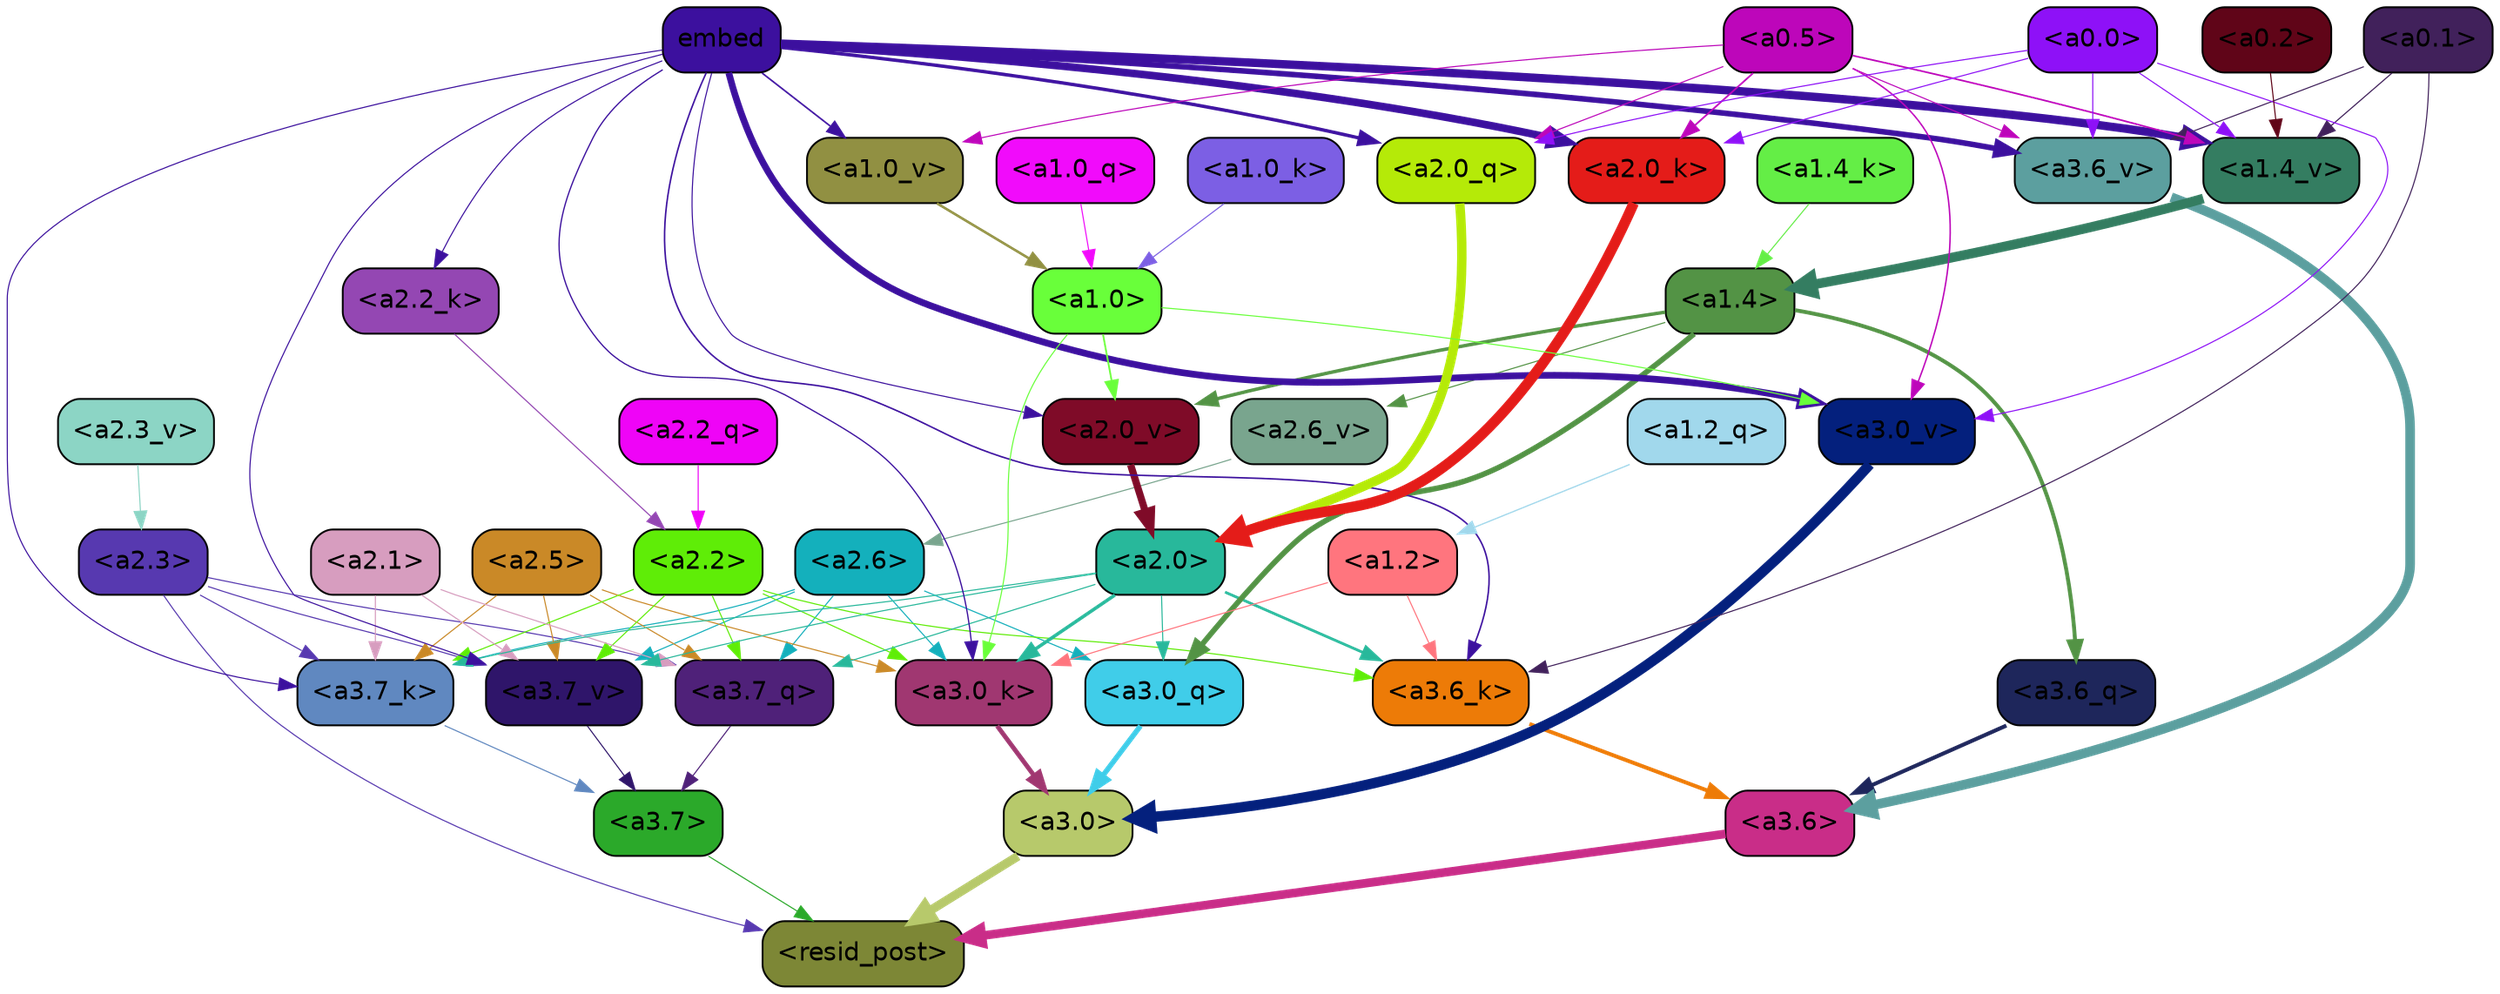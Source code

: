 strict digraph "" {
	graph [bgcolor=transparent,
		layout=dot,
		overlap=false,
		splines=true
	];
	"<a3.7>"	[color=black,
		fillcolor="#2ba92a",
		fontname=Helvetica,
		shape=box,
		style="filled, rounded"];
	"<resid_post>"	[color=black,
		fillcolor="#7d8736",
		fontname=Helvetica,
		shape=box,
		style="filled, rounded"];
	"<a3.7>" -> "<resid_post>"	[color="#2ba92a",
		penwidth=0.6];
	"<a3.6>"	[color=black,
		fillcolor="#c92d88",
		fontname=Helvetica,
		shape=box,
		style="filled, rounded"];
	"<a3.6>" -> "<resid_post>"	[color="#c92d88",
		penwidth=4.752790808677673];
	"<a3.0>"	[color=black,
		fillcolor="#b7c96b",
		fontname=Helvetica,
		shape=box,
		style="filled, rounded"];
	"<a3.0>" -> "<resid_post>"	[color="#b7c96b",
		penwidth=4.897669434547424];
	"<a2.3>"	[color=black,
		fillcolor="#5739b0",
		fontname=Helvetica,
		shape=box,
		style="filled, rounded"];
	"<a2.3>" -> "<resid_post>"	[color="#5739b0",
		penwidth=0.6];
	"<a3.7_q>"	[color=black,
		fillcolor="#4f2179",
		fontname=Helvetica,
		shape=box,
		style="filled, rounded"];
	"<a2.3>" -> "<a3.7_q>"	[color="#5739b0",
		penwidth=0.6];
	"<a3.7_k>"	[color=black,
		fillcolor="#6088c0",
		fontname=Helvetica,
		shape=box,
		style="filled, rounded"];
	"<a2.3>" -> "<a3.7_k>"	[color="#5739b0",
		penwidth=0.6];
	"<a3.7_v>"	[color=black,
		fillcolor="#2f156a",
		fontname=Helvetica,
		shape=box,
		style="filled, rounded"];
	"<a2.3>" -> "<a3.7_v>"	[color="#5739b0",
		penwidth=0.6];
	"<a3.7_q>" -> "<a3.7>"	[color="#4f2179",
		penwidth=0.6];
	"<a3.6_q>"	[color=black,
		fillcolor="#1e265b",
		fontname=Helvetica,
		shape=box,
		style="filled, rounded"];
	"<a3.6_q>" -> "<a3.6>"	[color="#1e265b",
		penwidth=2.160832464694977];
	"<a3.0_q>"	[color=black,
		fillcolor="#40cde9",
		fontname=Helvetica,
		shape=box,
		style="filled, rounded"];
	"<a3.0_q>" -> "<a3.0>"	[color="#40cde9",
		penwidth=2.870753765106201];
	"<a3.7_k>" -> "<a3.7>"	[color="#6088c0",
		penwidth=0.6];
	"<a3.6_k>"	[color=black,
		fillcolor="#ed7b07",
		fontname=Helvetica,
		shape=box,
		style="filled, rounded"];
	"<a3.6_k>" -> "<a3.6>"	[color="#ed7b07",
		penwidth=2.13908451795578];
	"<a3.0_k>"	[color=black,
		fillcolor="#a03771",
		fontname=Helvetica,
		shape=box,
		style="filled, rounded"];
	"<a3.0_k>" -> "<a3.0>"	[color="#a03771",
		penwidth=2.520303964614868];
	"<a3.7_v>" -> "<a3.7>"	[color="#2f156a",
		penwidth=0.6];
	"<a3.6_v>"	[color=black,
		fillcolor="#5c9f9f",
		fontname=Helvetica,
		shape=box,
		style="filled, rounded"];
	"<a3.6_v>" -> "<a3.6>"	[color="#5c9f9f",
		penwidth=5.297133803367615];
	"<a3.0_v>"	[color=black,
		fillcolor="#04207d",
		fontname=Helvetica,
		shape=box,
		style="filled, rounded"];
	"<a3.0_v>" -> "<a3.0>"	[color="#04207d",
		penwidth=5.680712580680847];
	"<a2.6>"	[color=black,
		fillcolor="#14b0bc",
		fontname=Helvetica,
		shape=box,
		style="filled, rounded"];
	"<a2.6>" -> "<a3.7_q>"	[color="#14b0bc",
		penwidth=0.6];
	"<a2.6>" -> "<a3.0_q>"	[color="#14b0bc",
		penwidth=0.6];
	"<a2.6>" -> "<a3.7_k>"	[color="#14b0bc",
		penwidth=0.6];
	"<a2.6>" -> "<a3.0_k>"	[color="#14b0bc",
		penwidth=0.6];
	"<a2.6>" -> "<a3.7_v>"	[color="#14b0bc",
		penwidth=0.6];
	"<a2.5>"	[color=black,
		fillcolor="#ca8927",
		fontname=Helvetica,
		shape=box,
		style="filled, rounded"];
	"<a2.5>" -> "<a3.7_q>"	[color="#ca8927",
		penwidth=0.6];
	"<a2.5>" -> "<a3.7_k>"	[color="#ca8927",
		penwidth=0.6];
	"<a2.5>" -> "<a3.0_k>"	[color="#ca8927",
		penwidth=0.6];
	"<a2.5>" -> "<a3.7_v>"	[color="#ca8927",
		penwidth=0.6];
	"<a2.2>"	[color=black,
		fillcolor="#5fed07",
		fontname=Helvetica,
		shape=box,
		style="filled, rounded"];
	"<a2.2>" -> "<a3.7_q>"	[color="#5fed07",
		penwidth=0.6];
	"<a2.2>" -> "<a3.7_k>"	[color="#5fed07",
		penwidth=0.6];
	"<a2.2>" -> "<a3.6_k>"	[color="#5fed07",
		penwidth=0.6];
	"<a2.2>" -> "<a3.0_k>"	[color="#5fed07",
		penwidth=0.6];
	"<a2.2>" -> "<a3.7_v>"	[color="#5fed07",
		penwidth=0.6];
	"<a2.1>"	[color=black,
		fillcolor="#d79dbf",
		fontname=Helvetica,
		shape=box,
		style="filled, rounded"];
	"<a2.1>" -> "<a3.7_q>"	[color="#d79dbf",
		penwidth=0.6];
	"<a2.1>" -> "<a3.7_k>"	[color="#d79dbf",
		penwidth=0.6];
	"<a2.1>" -> "<a3.7_v>"	[color="#d79dbf",
		penwidth=0.6];
	"<a2.0>"	[color=black,
		fillcolor="#28b89b",
		fontname=Helvetica,
		shape=box,
		style="filled, rounded"];
	"<a2.0>" -> "<a3.7_q>"	[color="#28b89b",
		penwidth=0.6];
	"<a2.0>" -> "<a3.0_q>"	[color="#28b89b",
		penwidth=0.6];
	"<a2.0>" -> "<a3.7_k>"	[color="#28b89b",
		penwidth=0.6];
	"<a2.0>" -> "<a3.6_k>"	[color="#28b89b",
		penwidth=1.4811622872948647];
	"<a2.0>" -> "<a3.0_k>"	[color="#28b89b",
		penwidth=1.8632715698331594];
	"<a2.0>" -> "<a3.7_v>"	[color="#28b89b",
		penwidth=0.6];
	"<a1.4>"	[color=black,
		fillcolor="#539345",
		fontname=Helvetica,
		shape=box,
		style="filled, rounded"];
	"<a1.4>" -> "<a3.6_q>"	[color="#539345",
		penwidth=2.1468575447797775];
	"<a1.4>" -> "<a3.0_q>"	[color="#539345",
		penwidth=3.0006065368652344];
	"<a2.6_v>"	[color=black,
		fillcolor="#79a58e",
		fontname=Helvetica,
		shape=box,
		style="filled, rounded"];
	"<a1.4>" -> "<a2.6_v>"	[color="#539345",
		penwidth=0.6];
	"<a2.0_v>"	[color=black,
		fillcolor="#7f0b28",
		fontname=Helvetica,
		shape=box,
		style="filled, rounded"];
	"<a1.4>" -> "<a2.0_v>"	[color="#539345",
		penwidth=1.8759949803352356];
	embed	[color=black,
		fillcolor="#3c109e",
		fontname=Helvetica,
		shape=box,
		style="filled, rounded"];
	embed -> "<a3.7_k>"	[color="#3c109e",
		penwidth=0.6];
	embed -> "<a3.6_k>"	[color="#3c109e",
		penwidth=0.8410270567983389];
	embed -> "<a3.0_k>"	[color="#3c109e",
		penwidth=0.691851794719696];
	embed -> "<a3.7_v>"	[color="#3c109e",
		penwidth=0.6];
	embed -> "<a3.6_v>"	[color="#3c109e",
		penwidth=3.0758190751075745];
	embed -> "<a3.0_v>"	[color="#3c109e",
		penwidth=3.6927278637886047];
	"<a2.0_q>"	[color=black,
		fillcolor="#b5ea08",
		fontname=Helvetica,
		shape=box,
		style="filled, rounded"];
	embed -> "<a2.0_q>"	[color="#3c109e",
		penwidth=1.8617419600486755];
	"<a2.2_k>"	[color=black,
		fillcolor="#9447b3",
		fontname=Helvetica,
		shape=box,
		style="filled, rounded"];
	embed -> "<a2.2_k>"	[color="#3c109e",
		penwidth=0.6];
	"<a2.0_k>"	[color=black,
		fillcolor="#e41c19",
		fontname=Helvetica,
		shape=box,
		style="filled, rounded"];
	embed -> "<a2.0_k>"	[color="#3c109e",
		penwidth=4.189224064350128];
	embed -> "<a2.0_v>"	[color="#3c109e",
		penwidth=0.6];
	"<a1.4_v>"	[color=black,
		fillcolor="#347d61",
		fontname=Helvetica,
		shape=box,
		style="filled, rounded"];
	embed -> "<a1.4_v>"	[color="#3c109e",
		penwidth=4.585226953029633];
	"<a1.0_v>"	[color=black,
		fillcolor="#919042",
		fontname=Helvetica,
		shape=box,
		style="filled, rounded"];
	embed -> "<a1.0_v>"	[color="#3c109e",
		penwidth=0.8794136047363281];
	"<a1.2>"	[color=black,
		fillcolor="#ff757e",
		fontname=Helvetica,
		shape=box,
		style="filled, rounded"];
	"<a1.2>" -> "<a3.6_k>"	[color="#ff757e",
		penwidth=0.6];
	"<a1.2>" -> "<a3.0_k>"	[color="#ff757e",
		penwidth=0.6];
	"<a0.1>"	[color=black,
		fillcolor="#41215b",
		fontname=Helvetica,
		shape=box,
		style="filled, rounded"];
	"<a0.1>" -> "<a3.6_k>"	[color="#41215b",
		penwidth=0.6];
	"<a0.1>" -> "<a3.6_v>"	[color="#41215b",
		penwidth=0.6];
	"<a0.1>" -> "<a1.4_v>"	[color="#41215b",
		penwidth=0.6243228018283844];
	"<a1.0>"	[color=black,
		fillcolor="#69ff3a",
		fontname=Helvetica,
		shape=box,
		style="filled, rounded"];
	"<a1.0>" -> "<a3.0_k>"	[color="#69ff3a",
		penwidth=0.6];
	"<a1.0>" -> "<a3.0_v>"	[color="#69ff3a",
		penwidth=0.6];
	"<a1.0>" -> "<a2.0_v>"	[color="#69ff3a",
		penwidth=0.9620223194360733];
	"<a0.5>"	[color=black,
		fillcolor="#bd06ba",
		fontname=Helvetica,
		shape=box,
		style="filled, rounded"];
	"<a0.5>" -> "<a3.6_v>"	[color="#bd06ba",
		penwidth=0.6];
	"<a0.5>" -> "<a3.0_v>"	[color="#bd06ba",
		penwidth=0.8028683364391327];
	"<a0.5>" -> "<a2.0_q>"	[color="#bd06ba",
		penwidth=0.6];
	"<a0.5>" -> "<a2.0_k>"	[color="#bd06ba",
		penwidth=0.9350990951061249];
	"<a0.5>" -> "<a1.4_v>"	[color="#bd06ba",
		penwidth=0.9007003456354141];
	"<a0.5>" -> "<a1.0_v>"	[color="#bd06ba",
		penwidth=0.6];
	"<a0.0>"	[color=black,
		fillcolor="#8e11f7",
		fontname=Helvetica,
		shape=box,
		style="filled, rounded"];
	"<a0.0>" -> "<a3.6_v>"	[color="#8e11f7",
		penwidth=0.6];
	"<a0.0>" -> "<a3.0_v>"	[color="#8e11f7",
		penwidth=0.6];
	"<a0.0>" -> "<a2.0_q>"	[color="#8e11f7",
		penwidth=0.6];
	"<a0.0>" -> "<a2.0_k>"	[color="#8e11f7",
		penwidth=0.6];
	"<a0.0>" -> "<a1.4_v>"	[color="#8e11f7",
		penwidth=0.6];
	"<a2.2_q>"	[color=black,
		fillcolor="#ef04f7",
		fontname=Helvetica,
		shape=box,
		style="filled, rounded"];
	"<a2.2_q>" -> "<a2.2>"	[color="#ef04f7",
		penwidth=0.6];
	"<a2.0_q>" -> "<a2.0>"	[color="#b5ea08",
		penwidth=5.1847569942474365];
	"<a2.2_k>" -> "<a2.2>"	[color="#9447b3",
		penwidth=0.6149471998214722];
	"<a2.0_k>" -> "<a2.0>"	[color="#e41c19",
		penwidth=5.773491740226746];
	"<a2.6_v>" -> "<a2.6>"	[color="#79a58e",
		penwidth=0.6];
	"<a2.3_v>"	[color=black,
		fillcolor="#8cd5c5",
		fontname=Helvetica,
		shape=box,
		style="filled, rounded"];
	"<a2.3_v>" -> "<a2.3>"	[color="#8cd5c5",
		penwidth=0.6];
	"<a2.0_v>" -> "<a2.0>"	[color="#7f0b28",
		penwidth=3.9731863737106323];
	"<a1.2_q>"	[color=black,
		fillcolor="#a1d8ec",
		fontname=Helvetica,
		shape=box,
		style="filled, rounded"];
	"<a1.2_q>" -> "<a1.2>"	[color="#a1d8ec",
		penwidth=0.6863181293010712];
	"<a1.0_q>"	[color=black,
		fillcolor="#f10bfb",
		fontname=Helvetica,
		shape=box,
		style="filled, rounded"];
	"<a1.0_q>" -> "<a1.0>"	[color="#f10bfb",
		penwidth=0.6];
	"<a1.4_k>"	[color=black,
		fillcolor="#64ee46",
		fontname=Helvetica,
		shape=box,
		style="filled, rounded"];
	"<a1.4_k>" -> "<a1.4>"	[color="#64ee46",
		penwidth=0.6];
	"<a1.0_k>"	[color=black,
		fillcolor="#7c5fe4",
		fontname=Helvetica,
		shape=box,
		style="filled, rounded"];
	"<a1.0_k>" -> "<a1.0>"	[color="#7c5fe4",
		penwidth=0.6];
	"<a1.4_v>" -> "<a1.4>"	[color="#347d61",
		penwidth=5.299546539783478];
	"<a1.0_v>" -> "<a1.0>"	[color="#919042",
		penwidth=1.3690393567085266];
	"<a0.2>"	[color=black,
		fillcolor="#600518",
		fontname=Helvetica,
		shape=box,
		style="filled, rounded"];
	"<a0.2>" -> "<a1.4_v>"	[color="#600518",
		penwidth=0.6];
}
